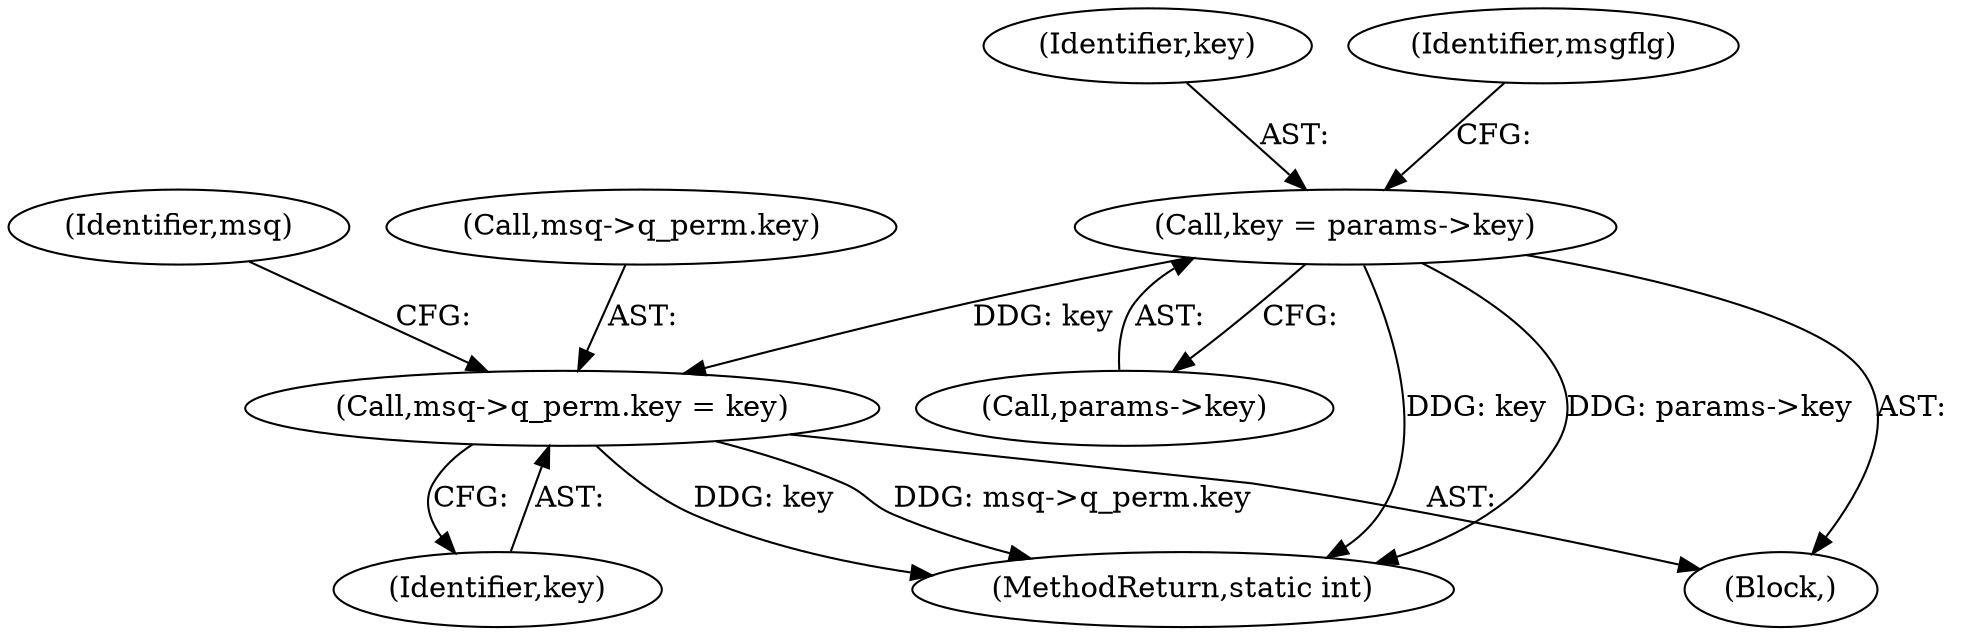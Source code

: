 digraph "0_linux_b9a532277938798b53178d5a66af6e2915cb27cf@pointer" {
"1000109" [label="(Call,key = params->key)"];
"1000141" [label="(Call,msq->q_perm.key = key)"];
"1000104" [label="(Block,)"];
"1000256" [label="(MethodReturn,static int)"];
"1000110" [label="(Identifier,key)"];
"1000111" [label="(Call,params->key)"];
"1000116" [label="(Identifier,msgflg)"];
"1000109" [label="(Call,key = params->key)"];
"1000141" [label="(Call,msq->q_perm.key = key)"];
"1000151" [label="(Identifier,msq)"];
"1000147" [label="(Identifier,key)"];
"1000142" [label="(Call,msq->q_perm.key)"];
"1000109" -> "1000104"  [label="AST: "];
"1000109" -> "1000111"  [label="CFG: "];
"1000110" -> "1000109"  [label="AST: "];
"1000111" -> "1000109"  [label="AST: "];
"1000116" -> "1000109"  [label="CFG: "];
"1000109" -> "1000256"  [label="DDG: key"];
"1000109" -> "1000256"  [label="DDG: params->key"];
"1000109" -> "1000141"  [label="DDG: key"];
"1000141" -> "1000104"  [label="AST: "];
"1000141" -> "1000147"  [label="CFG: "];
"1000142" -> "1000141"  [label="AST: "];
"1000147" -> "1000141"  [label="AST: "];
"1000151" -> "1000141"  [label="CFG: "];
"1000141" -> "1000256"  [label="DDG: msq->q_perm.key"];
"1000141" -> "1000256"  [label="DDG: key"];
}

